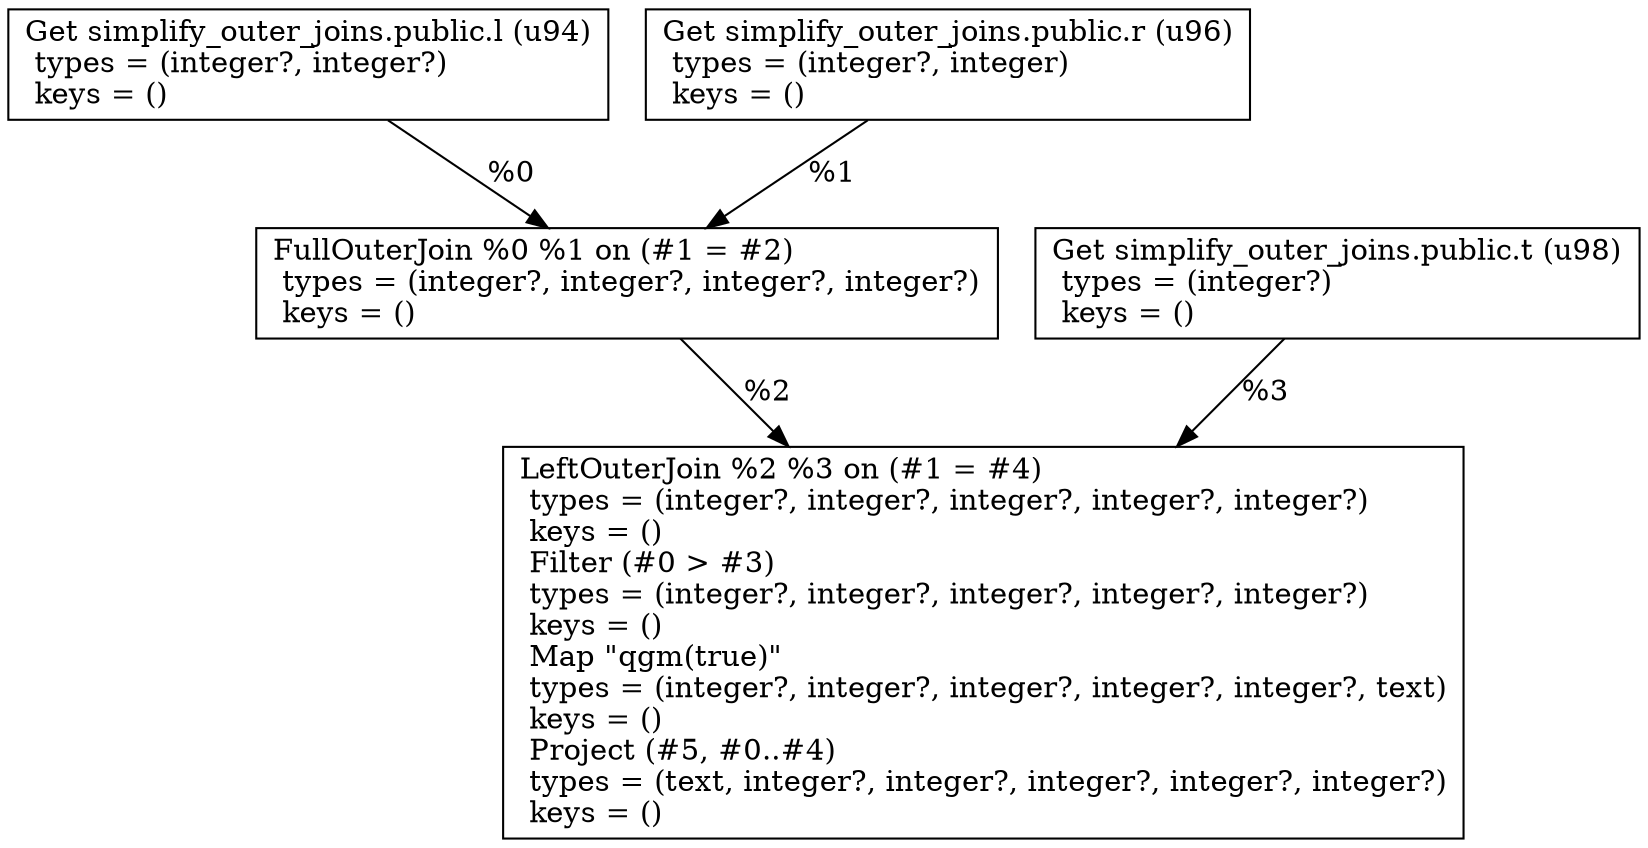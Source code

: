 digraph G {
    node0 [shape = record, label=" Get simplify_outer_joins.public.l (u94)\l  types = (integer?, integer?)\l  keys = ()\l"]
    node1 [shape = record, label=" Get simplify_outer_joins.public.r (u96)\l  types = (integer?, integer)\l  keys = ()\l"]
    node2 [shape = record, label=" FullOuterJoin %0 %1 on (#1 = #2)\l  types = (integer?, integer?, integer?, integer?)\l  keys = ()\l"]
    node3 [shape = record, label=" Get simplify_outer_joins.public.t (u98)\l  types = (integer?)\l  keys = ()\l"]
    node4 [shape = record, label=" LeftOuterJoin %2 %3 on (#1 = #4)\l  types = (integer?, integer?, integer?, integer?, integer?)\l  keys = ()\l Filter (#0 \> #3)\l  types = (integer?, integer?, integer?, integer?, integer?)\l  keys = ()\l Map \"qgm(true)\"\l  types = (integer?, integer?, integer?, integer?, integer?, text)\l  keys = ()\l Project (#5, #0..#4)\l  types = (text, integer?, integer?, integer?, integer?, integer?)\l  keys = ()\l"]
    node2 -> node4 [label = "%2\l"]
    node0 -> node2 [label = "%0\l"]
    node1 -> node2 [label = "%1\l"]
    node3 -> node4 [label = "%3\l"]
}
